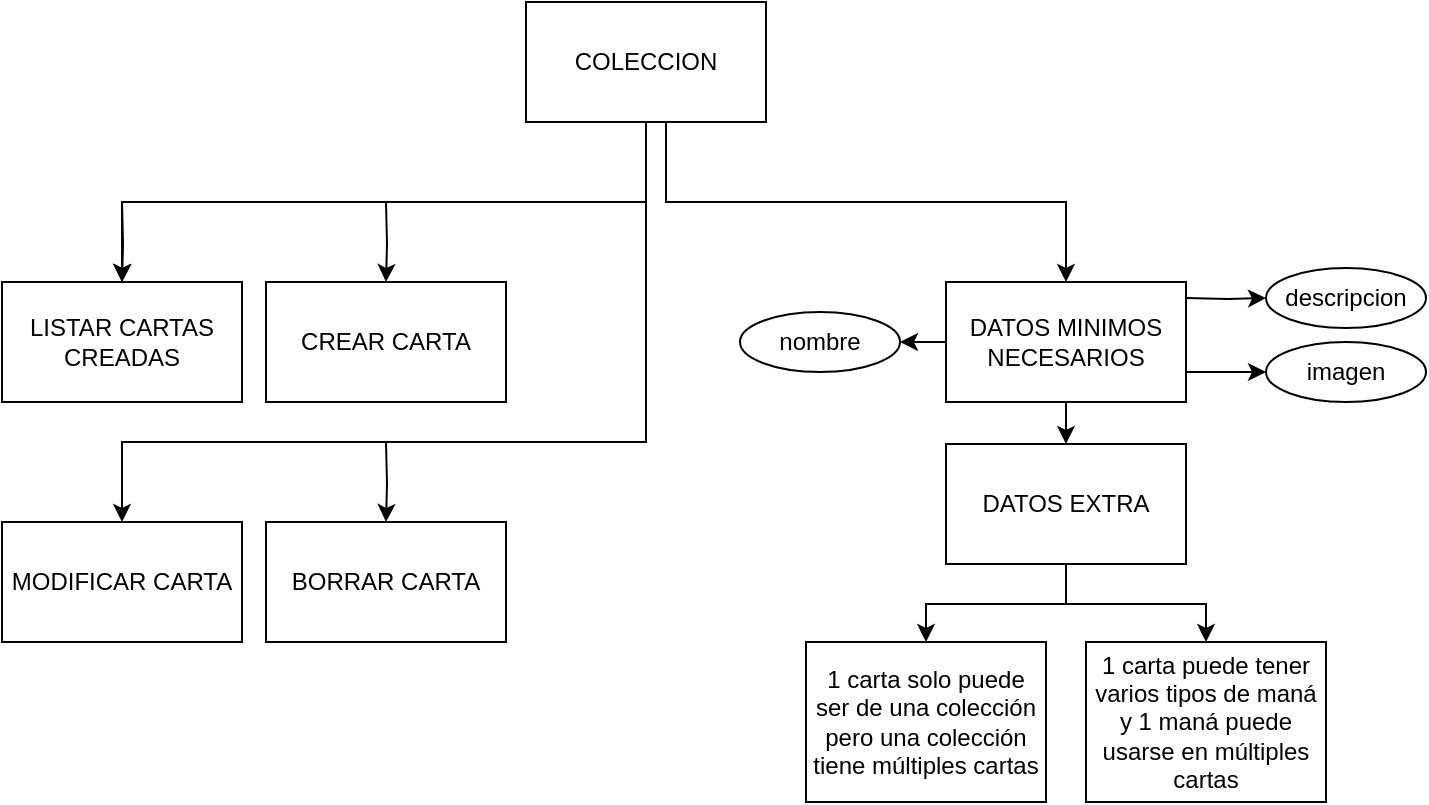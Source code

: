 <mxfile version="22.0.0" type="google">
  <diagram name="Página-1" id="p63AFUZRAUiEkrKUGE89">
    <mxGraphModel grid="1" page="1" gridSize="10" guides="1" tooltips="1" connect="1" arrows="1" fold="1" pageScale="1" pageWidth="827" pageHeight="1169" math="0" shadow="0">
      <root>
        <mxCell id="0" />
        <mxCell id="1" parent="0" />
        <mxCell id="lr9sjaDlK73Mi4xpvABz-6" value="" style="edgeStyle=orthogonalEdgeStyle;rounded=0;orthogonalLoop=1;jettySize=auto;html=1;" edge="1" parent="1" target="lr9sjaDlK73Mi4xpvABz-5">
          <mxGeometry relative="1" as="geometry">
            <mxPoint x="260" y="320" as="sourcePoint" />
          </mxGeometry>
        </mxCell>
        <mxCell id="lr9sjaDlK73Mi4xpvABz-1" value="COLECCION" style="rounded=0;whiteSpace=wrap;html=1;" vertex="1" parent="1">
          <mxGeometry x="330" y="100" width="120" height="60" as="geometry" />
        </mxCell>
        <mxCell id="lr9sjaDlK73Mi4xpvABz-5" value="BORRAR CARTA" style="rounded=0;whiteSpace=wrap;html=1;" vertex="1" parent="1">
          <mxGeometry x="200" y="360" width="120" height="60" as="geometry" />
        </mxCell>
        <mxCell id="lr9sjaDlK73Mi4xpvABz-7" value="" style="edgeStyle=orthogonalEdgeStyle;rounded=0;orthogonalLoop=1;jettySize=auto;html=1;" edge="1" parent="1" target="lr9sjaDlK73Mi4xpvABz-8">
          <mxGeometry relative="1" as="geometry">
            <mxPoint x="260" y="200" as="sourcePoint" />
          </mxGeometry>
        </mxCell>
        <mxCell id="lr9sjaDlK73Mi4xpvABz-8" value="CREAR CARTA" style="rounded=0;whiteSpace=wrap;html=1;" vertex="1" parent="1">
          <mxGeometry x="200" y="240" width="120" height="60" as="geometry" />
        </mxCell>
        <mxCell id="lr9sjaDlK73Mi4xpvABz-11" value="" style="edgeStyle=orthogonalEdgeStyle;rounded=0;orthogonalLoop=1;jettySize=auto;html=1;" edge="1" parent="1" target="lr9sjaDlK73Mi4xpvABz-12">
          <mxGeometry relative="1" as="geometry">
            <mxPoint x="128" y="200" as="sourcePoint" />
          </mxGeometry>
        </mxCell>
        <mxCell id="lr9sjaDlK73Mi4xpvABz-12" value="LISTAR CARTAS CREADAS" style="rounded=0;whiteSpace=wrap;html=1;" vertex="1" parent="1">
          <mxGeometry x="68" y="240" width="120" height="60" as="geometry" />
        </mxCell>
        <mxCell id="lr9sjaDlK73Mi4xpvABz-14" value="MODIFICAR CARTA" style="rounded=0;whiteSpace=wrap;html=1;" vertex="1" parent="1">
          <mxGeometry x="68" y="360" width="120" height="60" as="geometry" />
        </mxCell>
        <mxCell id="lr9sjaDlK73Mi4xpvABz-15" value="" style="edgeStyle=orthogonalEdgeStyle;rounded=0;orthogonalLoop=1;jettySize=auto;html=1;exitX=0.5;exitY=1;exitDx=0;exitDy=0;entryX=0.5;entryY=0;entryDx=0;entryDy=0;" edge="1" parent="1" source="lr9sjaDlK73Mi4xpvABz-1" target="lr9sjaDlK73Mi4xpvABz-12">
          <mxGeometry relative="1" as="geometry">
            <mxPoint x="270" y="210" as="sourcePoint" />
            <mxPoint x="270" y="250" as="targetPoint" />
          </mxGeometry>
        </mxCell>
        <mxCell id="lr9sjaDlK73Mi4xpvABz-16" value="" style="edgeStyle=orthogonalEdgeStyle;rounded=0;orthogonalLoop=1;jettySize=auto;html=1;entryX=0.5;entryY=0;entryDx=0;entryDy=0;" edge="1" parent="1" target="lr9sjaDlK73Mi4xpvABz-14">
          <mxGeometry relative="1" as="geometry">
            <mxPoint x="390" y="200" as="sourcePoint" />
            <mxPoint x="138" y="354" as="targetPoint" />
            <Array as="points">
              <mxPoint x="390" y="320" />
              <mxPoint x="128" y="320" />
            </Array>
          </mxGeometry>
        </mxCell>
        <mxCell id="lr9sjaDlK73Mi4xpvABz-17" value="" style="edgeStyle=orthogonalEdgeStyle;rounded=0;orthogonalLoop=1;jettySize=auto;html=1;exitX=0.5;exitY=1;exitDx=0;exitDy=0;entryX=0.5;entryY=0;entryDx=0;entryDy=0;" edge="1" parent="1" source="lr9sjaDlK73Mi4xpvABz-1" target="lr9sjaDlK73Mi4xpvABz-18">
          <mxGeometry relative="1" as="geometry">
            <mxPoint x="400" y="210" as="sourcePoint" />
            <mxPoint x="600" y="200" as="targetPoint" />
            <Array as="points">
              <mxPoint x="400" y="160" />
              <mxPoint x="400" y="200" />
              <mxPoint x="600" y="200" />
            </Array>
          </mxGeometry>
        </mxCell>
        <mxCell id="lr9sjaDlK73Mi4xpvABz-20" value="" style="edgeStyle=orthogonalEdgeStyle;rounded=0;orthogonalLoop=1;jettySize=auto;html=1;" edge="1" parent="1" source="lr9sjaDlK73Mi4xpvABz-18" target="lr9sjaDlK73Mi4xpvABz-19">
          <mxGeometry relative="1" as="geometry" />
        </mxCell>
        <mxCell id="lr9sjaDlK73Mi4xpvABz-23" value="" style="edgeStyle=orthogonalEdgeStyle;rounded=0;orthogonalLoop=1;jettySize=auto;html=1;" edge="1" parent="1" target="lr9sjaDlK73Mi4xpvABz-22">
          <mxGeometry relative="1" as="geometry">
            <mxPoint x="660" y="248" as="sourcePoint" />
          </mxGeometry>
        </mxCell>
        <mxCell id="lr9sjaDlK73Mi4xpvABz-24" value="" style="edgeStyle=orthogonalEdgeStyle;rounded=0;orthogonalLoop=1;jettySize=auto;html=1;exitX=1;exitY=0.75;exitDx=0;exitDy=0;" edge="1" parent="1" source="lr9sjaDlK73Mi4xpvABz-18" target="lr9sjaDlK73Mi4xpvABz-21">
          <mxGeometry relative="1" as="geometry" />
        </mxCell>
        <mxCell id="lr9sjaDlK73Mi4xpvABz-26" value="" style="edgeStyle=orthogonalEdgeStyle;rounded=0;orthogonalLoop=1;jettySize=auto;html=1;" edge="1" parent="1" source="lr9sjaDlK73Mi4xpvABz-18" target="lr9sjaDlK73Mi4xpvABz-25">
          <mxGeometry relative="1" as="geometry" />
        </mxCell>
        <mxCell id="lr9sjaDlK73Mi4xpvABz-18" value="DATOS MINIMOS NECESARIOS" style="rounded=0;whiteSpace=wrap;html=1;" vertex="1" parent="1">
          <mxGeometry x="540" y="240" width="120" height="60" as="geometry" />
        </mxCell>
        <mxCell id="lr9sjaDlK73Mi4xpvABz-19" value="nombre" style="ellipse;whiteSpace=wrap;html=1;rounded=0;" vertex="1" parent="1">
          <mxGeometry x="437" y="255" width="80" height="30" as="geometry" />
        </mxCell>
        <mxCell id="lr9sjaDlK73Mi4xpvABz-21" value="imagen" style="ellipse;whiteSpace=wrap;html=1;rounded=0;" vertex="1" parent="1">
          <mxGeometry x="700" y="270" width="80" height="30" as="geometry" />
        </mxCell>
        <mxCell id="lr9sjaDlK73Mi4xpvABz-22" value="descripcion" style="ellipse;whiteSpace=wrap;html=1;rounded=0;" vertex="1" parent="1">
          <mxGeometry x="700" y="233" width="80" height="30" as="geometry" />
        </mxCell>
        <mxCell id="lr9sjaDlK73Mi4xpvABz-28" value="" style="edgeStyle=orthogonalEdgeStyle;rounded=0;orthogonalLoop=1;jettySize=auto;html=1;" edge="1" parent="1" source="lr9sjaDlK73Mi4xpvABz-25" target="lr9sjaDlK73Mi4xpvABz-27">
          <mxGeometry relative="1" as="geometry" />
        </mxCell>
        <mxCell id="lr9sjaDlK73Mi4xpvABz-25" value="DATOS EXTRA" style="rounded=0;whiteSpace=wrap;html=1;" vertex="1" parent="1">
          <mxGeometry x="540" y="321" width="120" height="60" as="geometry" />
        </mxCell>
        <mxCell id="lr9sjaDlK73Mi4xpvABz-27" value="1 carta solo puede ser de una colección pero una colección tiene múltiples cartas" style="whiteSpace=wrap;html=1;rounded=0;" vertex="1" parent="1">
          <mxGeometry x="470" y="420" width="120" height="80" as="geometry" />
        </mxCell>
        <mxCell id="lr9sjaDlK73Mi4xpvABz-29" value="1 carta puede tener varios tipos de maná y 1 maná puede usarse en múltiples cartas" style="whiteSpace=wrap;html=1;rounded=0;" vertex="1" parent="1">
          <mxGeometry x="610" y="420" width="120" height="80" as="geometry" />
        </mxCell>
        <mxCell id="lr9sjaDlK73Mi4xpvABz-30" value="" style="edgeStyle=orthogonalEdgeStyle;rounded=0;orthogonalLoop=1;jettySize=auto;html=1;exitX=0.5;exitY=1;exitDx=0;exitDy=0;" edge="1" parent="1" source="lr9sjaDlK73Mi4xpvABz-25" target="lr9sjaDlK73Mi4xpvABz-29">
          <mxGeometry relative="1" as="geometry">
            <mxPoint x="610" y="391" as="sourcePoint" />
            <mxPoint x="540" y="430" as="targetPoint" />
          </mxGeometry>
        </mxCell>
      </root>
    </mxGraphModel>
  </diagram>
</mxfile>
